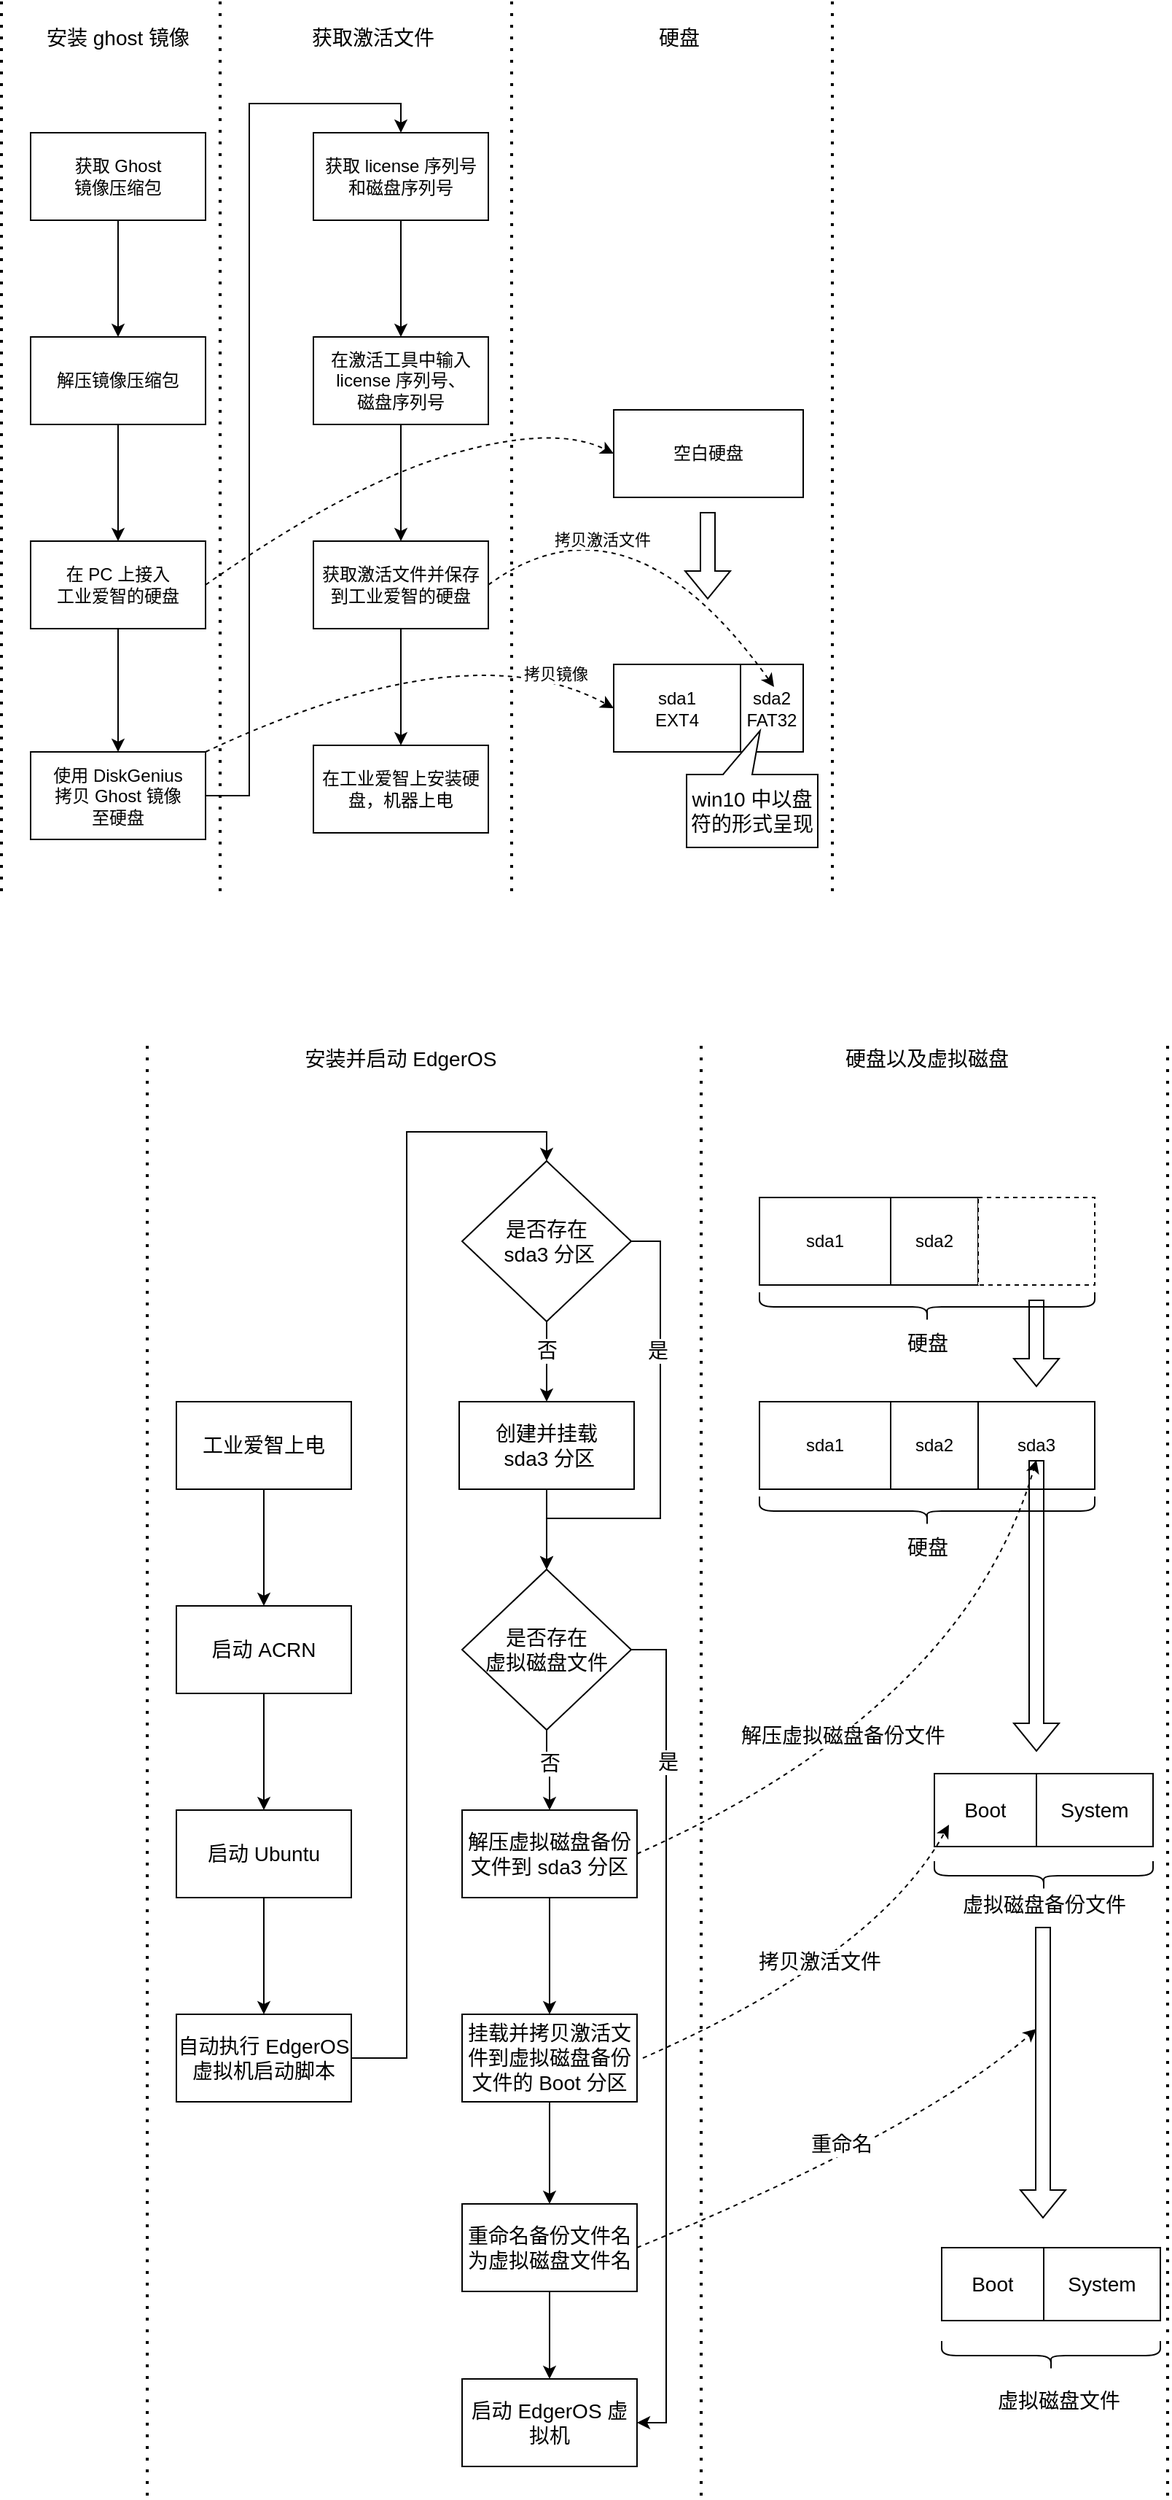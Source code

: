<mxfile version="20.2.3" type="github">
  <diagram id="IXh_A6Cch-o2Pdw9XIcJ" name="第 1 页">
    <mxGraphModel dx="1087" dy="705" grid="1" gridSize="10" guides="1" tooltips="1" connect="1" arrows="1" fold="1" page="1" pageScale="1" pageWidth="827" pageHeight="1169" math="0" shadow="0">
      <root>
        <mxCell id="0" />
        <mxCell id="1" parent="0" />
        <mxCell id="PTjTulGfdA1MYqJNyn4J-6" value="" style="edgeStyle=orthogonalEdgeStyle;rounded=0;orthogonalLoop=1;jettySize=auto;html=1;" edge="1" parent="1" source="PTjTulGfdA1MYqJNyn4J-1" target="PTjTulGfdA1MYqJNyn4J-5">
          <mxGeometry relative="1" as="geometry" />
        </mxCell>
        <mxCell id="PTjTulGfdA1MYqJNyn4J-1" value="获取 Ghost &lt;br&gt;镜像压缩包" style="rounded=0;whiteSpace=wrap;html=1;" vertex="1" parent="1">
          <mxGeometry x="100" y="100" width="120" height="60" as="geometry" />
        </mxCell>
        <mxCell id="PTjTulGfdA1MYqJNyn4J-8" value="" style="edgeStyle=orthogonalEdgeStyle;rounded=0;orthogonalLoop=1;jettySize=auto;html=1;" edge="1" parent="1" source="PTjTulGfdA1MYqJNyn4J-5" target="PTjTulGfdA1MYqJNyn4J-7">
          <mxGeometry relative="1" as="geometry" />
        </mxCell>
        <mxCell id="PTjTulGfdA1MYqJNyn4J-5" value="解压镜像压缩包" style="whiteSpace=wrap;html=1;rounded=0;" vertex="1" parent="1">
          <mxGeometry x="100" y="240" width="120" height="60" as="geometry" />
        </mxCell>
        <mxCell id="PTjTulGfdA1MYqJNyn4J-10" value="" style="edgeStyle=orthogonalEdgeStyle;rounded=0;orthogonalLoop=1;jettySize=auto;html=1;" edge="1" parent="1" source="PTjTulGfdA1MYqJNyn4J-7" target="PTjTulGfdA1MYqJNyn4J-9">
          <mxGeometry relative="1" as="geometry" />
        </mxCell>
        <mxCell id="PTjTulGfdA1MYqJNyn4J-7" value="在 PC 上接入&lt;br&gt;工业爱智的硬盘" style="whiteSpace=wrap;html=1;rounded=0;" vertex="1" parent="1">
          <mxGeometry x="100" y="380" width="120" height="60" as="geometry" />
        </mxCell>
        <mxCell id="PTjTulGfdA1MYqJNyn4J-12" value="" style="edgeStyle=orthogonalEdgeStyle;rounded=0;orthogonalLoop=1;jettySize=auto;html=1;" edge="1" parent="1" source="PTjTulGfdA1MYqJNyn4J-9" target="PTjTulGfdA1MYqJNyn4J-11">
          <mxGeometry relative="1" as="geometry">
            <Array as="points">
              <mxPoint x="250" y="555" />
              <mxPoint x="250" y="80" />
              <mxPoint x="354" y="80" />
            </Array>
          </mxGeometry>
        </mxCell>
        <mxCell id="PTjTulGfdA1MYqJNyn4J-9" value="使用 DiskGenius&lt;br&gt;拷贝 Ghost 镜像&lt;br&gt;至硬盘" style="whiteSpace=wrap;html=1;rounded=0;" vertex="1" parent="1">
          <mxGeometry x="100" y="524.5" width="120" height="60" as="geometry" />
        </mxCell>
        <mxCell id="PTjTulGfdA1MYqJNyn4J-14" value="" style="edgeStyle=orthogonalEdgeStyle;rounded=0;orthogonalLoop=1;jettySize=auto;html=1;" edge="1" parent="1" source="PTjTulGfdA1MYqJNyn4J-11" target="PTjTulGfdA1MYqJNyn4J-13">
          <mxGeometry relative="1" as="geometry" />
        </mxCell>
        <mxCell id="PTjTulGfdA1MYqJNyn4J-11" value="获取 license 序列号&lt;br&gt;和磁盘序列号" style="whiteSpace=wrap;html=1;rounded=0;" vertex="1" parent="1">
          <mxGeometry x="294" y="100" width="120" height="60" as="geometry" />
        </mxCell>
        <mxCell id="PTjTulGfdA1MYqJNyn4J-16" value="" style="edgeStyle=orthogonalEdgeStyle;rounded=0;orthogonalLoop=1;jettySize=auto;html=1;" edge="1" parent="1" source="PTjTulGfdA1MYqJNyn4J-13" target="PTjTulGfdA1MYqJNyn4J-15">
          <mxGeometry relative="1" as="geometry" />
        </mxCell>
        <mxCell id="PTjTulGfdA1MYqJNyn4J-13" value="在激活工具中输入&lt;br&gt;license 序列号、&lt;br&gt;磁盘序列号" style="whiteSpace=wrap;html=1;rounded=0;" vertex="1" parent="1">
          <mxGeometry x="294" y="240" width="120" height="60" as="geometry" />
        </mxCell>
        <mxCell id="PTjTulGfdA1MYqJNyn4J-18" value="" style="edgeStyle=orthogonalEdgeStyle;rounded=0;orthogonalLoop=1;jettySize=auto;html=1;" edge="1" parent="1" source="PTjTulGfdA1MYqJNyn4J-15" target="PTjTulGfdA1MYqJNyn4J-17">
          <mxGeometry relative="1" as="geometry" />
        </mxCell>
        <mxCell id="PTjTulGfdA1MYqJNyn4J-15" value="获取激活文件并保存到工业爱智的硬盘" style="whiteSpace=wrap;html=1;rounded=0;" vertex="1" parent="1">
          <mxGeometry x="294" y="380" width="120" height="60" as="geometry" />
        </mxCell>
        <mxCell id="PTjTulGfdA1MYqJNyn4J-17" value="在工业爱智上安装硬盘，机器上电" style="whiteSpace=wrap;html=1;rounded=0;" vertex="1" parent="1">
          <mxGeometry x="294" y="520" width="120" height="60" as="geometry" />
        </mxCell>
        <mxCell id="PTjTulGfdA1MYqJNyn4J-20" value="" style="shape=table;startSize=0;container=1;collapsible=0;childLayout=tableLayout;" vertex="1" parent="1">
          <mxGeometry x="500" y="464.5" width="130" height="60" as="geometry" />
        </mxCell>
        <mxCell id="PTjTulGfdA1MYqJNyn4J-21" value="" style="shape=tableRow;horizontal=0;startSize=0;swimlaneHead=0;swimlaneBody=0;top=0;left=0;bottom=0;right=0;collapsible=0;dropTarget=0;fillColor=none;points=[[0,0.5],[1,0.5]];portConstraint=eastwest;" vertex="1" parent="PTjTulGfdA1MYqJNyn4J-20">
          <mxGeometry width="130" height="60" as="geometry" />
        </mxCell>
        <mxCell id="PTjTulGfdA1MYqJNyn4J-22" value="sda1&lt;br&gt;EXT4" style="shape=partialRectangle;html=1;whiteSpace=wrap;connectable=0;overflow=hidden;fillColor=none;top=0;left=0;bottom=0;right=0;pointerEvents=1;" vertex="1" parent="PTjTulGfdA1MYqJNyn4J-21">
          <mxGeometry width="87" height="60" as="geometry">
            <mxRectangle width="87" height="60" as="alternateBounds" />
          </mxGeometry>
        </mxCell>
        <mxCell id="PTjTulGfdA1MYqJNyn4J-23" value="sda2&lt;br&gt;FAT32" style="shape=partialRectangle;html=1;whiteSpace=wrap;connectable=0;overflow=hidden;fillColor=none;top=0;left=0;bottom=0;right=0;pointerEvents=1;" vertex="1" parent="PTjTulGfdA1MYqJNyn4J-21">
          <mxGeometry x="87" width="43" height="60" as="geometry">
            <mxRectangle width="43" height="60" as="alternateBounds" />
          </mxGeometry>
        </mxCell>
        <mxCell id="PTjTulGfdA1MYqJNyn4J-32" value="" style="shape=table;startSize=0;container=1;collapsible=0;childLayout=tableLayout;" vertex="1" parent="1">
          <mxGeometry x="500" y="290" width="130" height="60" as="geometry" />
        </mxCell>
        <mxCell id="PTjTulGfdA1MYqJNyn4J-39" value="" style="shape=tableRow;horizontal=0;startSize=0;swimlaneHead=0;swimlaneBody=0;top=0;left=0;bottom=0;right=0;collapsible=0;dropTarget=0;fillColor=none;points=[[0,0.5],[1,0.5]];portConstraint=eastwest;" vertex="1" parent="PTjTulGfdA1MYqJNyn4J-32">
          <mxGeometry width="130" height="60" as="geometry" />
        </mxCell>
        <mxCell id="PTjTulGfdA1MYqJNyn4J-40" value="空白硬盘" style="shape=partialRectangle;html=1;whiteSpace=wrap;connectable=0;overflow=hidden;fillColor=none;top=0;left=0;bottom=0;right=0;pointerEvents=1;" vertex="1" parent="PTjTulGfdA1MYqJNyn4J-39">
          <mxGeometry width="130" height="60" as="geometry">
            <mxRectangle width="130" height="60" as="alternateBounds" />
          </mxGeometry>
        </mxCell>
        <mxCell id="PTjTulGfdA1MYqJNyn4J-45" style="edgeStyle=orthogonalEdgeStyle;rounded=0;orthogonalLoop=1;jettySize=auto;html=1;exitX=1;exitY=0.5;exitDx=0;exitDy=0;dashed=1;" edge="1" parent="PTjTulGfdA1MYqJNyn4J-32" source="PTjTulGfdA1MYqJNyn4J-39" target="PTjTulGfdA1MYqJNyn4J-39">
          <mxGeometry relative="1" as="geometry" />
        </mxCell>
        <mxCell id="PTjTulGfdA1MYqJNyn4J-38" value="" style="curved=1;endArrow=classic;html=1;rounded=0;dashed=1;exitX=1;exitY=0.5;exitDx=0;exitDy=0;entryX=0;entryY=0.5;entryDx=0;entryDy=0;" edge="1" parent="1" source="PTjTulGfdA1MYqJNyn4J-7" target="PTjTulGfdA1MYqJNyn4J-39">
          <mxGeometry width="50" height="50" relative="1" as="geometry">
            <mxPoint x="390" y="420" as="sourcePoint" />
            <mxPoint x="540" y="290" as="targetPoint" />
            <Array as="points">
              <mxPoint x="320" y="340" />
              <mxPoint x="460" y="300" />
            </Array>
          </mxGeometry>
        </mxCell>
        <mxCell id="PTjTulGfdA1MYqJNyn4J-41" value="" style="curved=1;endArrow=classic;html=1;rounded=0;dashed=1;exitX=1;exitY=0;exitDx=0;exitDy=0;entryX=0;entryY=0.5;entryDx=0;entryDy=0;" edge="1" parent="1" source="PTjTulGfdA1MYqJNyn4J-9" target="PTjTulGfdA1MYqJNyn4J-21">
          <mxGeometry width="50" height="50" relative="1" as="geometry">
            <mxPoint x="270" y="520" as="sourcePoint" />
            <mxPoint x="320" y="470" as="targetPoint" />
            <Array as="points">
              <mxPoint x="400" y="440" />
            </Array>
          </mxGeometry>
        </mxCell>
        <mxCell id="PTjTulGfdA1MYqJNyn4J-46" value="拷贝镜像" style="edgeLabel;html=1;align=center;verticalAlign=middle;resizable=0;points=[];" vertex="1" connectable="0" parent="PTjTulGfdA1MYqJNyn4J-41">
          <mxGeometry x="0.375" y="-2" relative="1" as="geometry">
            <mxPoint x="47" y="21" as="offset" />
          </mxGeometry>
        </mxCell>
        <mxCell id="PTjTulGfdA1MYqJNyn4J-43" value="" style="curved=1;endArrow=classic;html=1;rounded=0;dashed=1;exitX=1;exitY=0.5;exitDx=0;exitDy=0;" edge="1" parent="1" source="PTjTulGfdA1MYqJNyn4J-15">
          <mxGeometry width="50" height="50" relative="1" as="geometry">
            <mxPoint x="530" y="640" as="sourcePoint" />
            <mxPoint x="610" y="480" as="targetPoint" />
            <Array as="points">
              <mxPoint x="510" y="340" />
            </Array>
          </mxGeometry>
        </mxCell>
        <mxCell id="PTjTulGfdA1MYqJNyn4J-44" value="拷贝激活文件" style="edgeLabel;html=1;align=center;verticalAlign=middle;resizable=0;points=[];" vertex="1" connectable="0" parent="PTjTulGfdA1MYqJNyn4J-43">
          <mxGeometry x="-0.443" y="-21" relative="1" as="geometry">
            <mxPoint as="offset" />
          </mxGeometry>
        </mxCell>
        <mxCell id="PTjTulGfdA1MYqJNyn4J-47" value="" style="endArrow=none;dashed=1;html=1;dashPattern=1 3;strokeWidth=2;rounded=0;" edge="1" parent="1">
          <mxGeometry width="50" height="50" relative="1" as="geometry">
            <mxPoint x="80" y="620" as="sourcePoint" />
            <mxPoint x="80" y="10" as="targetPoint" />
          </mxGeometry>
        </mxCell>
        <mxCell id="PTjTulGfdA1MYqJNyn4J-48" value="" style="endArrow=none;dashed=1;html=1;dashPattern=1 3;strokeWidth=2;rounded=0;" edge="1" parent="1">
          <mxGeometry width="50" height="50" relative="1" as="geometry">
            <mxPoint x="230" y="620" as="sourcePoint" />
            <mxPoint x="230" y="10" as="targetPoint" />
          </mxGeometry>
        </mxCell>
        <mxCell id="PTjTulGfdA1MYqJNyn4J-49" value="" style="endArrow=none;dashed=1;html=1;dashPattern=1 3;strokeWidth=2;rounded=0;" edge="1" parent="1">
          <mxGeometry width="50" height="50" relative="1" as="geometry">
            <mxPoint x="430" y="620" as="sourcePoint" />
            <mxPoint x="430" y="10" as="targetPoint" />
          </mxGeometry>
        </mxCell>
        <mxCell id="PTjTulGfdA1MYqJNyn4J-50" value="" style="endArrow=none;dashed=1;html=1;dashPattern=1 3;strokeWidth=2;rounded=0;" edge="1" parent="1">
          <mxGeometry width="50" height="50" relative="1" as="geometry">
            <mxPoint x="650" y="620" as="sourcePoint" />
            <mxPoint x="650" y="10" as="targetPoint" />
          </mxGeometry>
        </mxCell>
        <mxCell id="PTjTulGfdA1MYqJNyn4J-51" value="&lt;font style=&quot;font-size: 14px;&quot;&gt;安装 ghost 镜像&lt;/font&gt;" style="text;html=1;strokeColor=none;fillColor=none;align=center;verticalAlign=middle;whiteSpace=wrap;rounded=0;" vertex="1" parent="1">
          <mxGeometry x="105" y="20" width="110" height="30" as="geometry" />
        </mxCell>
        <mxCell id="PTjTulGfdA1MYqJNyn4J-53" value="&lt;span style=&quot;font-size: 14px;&quot;&gt;获取激活文件&lt;/span&gt;" style="text;html=1;strokeColor=none;fillColor=none;align=center;verticalAlign=middle;whiteSpace=wrap;rounded=0;" vertex="1" parent="1">
          <mxGeometry x="280" y="20" width="110" height="30" as="geometry" />
        </mxCell>
        <mxCell id="PTjTulGfdA1MYqJNyn4J-54" value="&lt;span style=&quot;font-size: 14px;&quot;&gt;硬盘&lt;/span&gt;" style="text;html=1;strokeColor=none;fillColor=none;align=center;verticalAlign=middle;whiteSpace=wrap;rounded=0;" vertex="1" parent="1">
          <mxGeometry x="490" y="20" width="110" height="30" as="geometry" />
        </mxCell>
        <mxCell id="PTjTulGfdA1MYqJNyn4J-57" value="" style="edgeStyle=orthogonalEdgeStyle;rounded=0;orthogonalLoop=1;jettySize=auto;html=1;fontSize=14;" edge="1" parent="1" source="PTjTulGfdA1MYqJNyn4J-55" target="PTjTulGfdA1MYqJNyn4J-56">
          <mxGeometry relative="1" as="geometry" />
        </mxCell>
        <mxCell id="PTjTulGfdA1MYqJNyn4J-55" value="工业爱智上电" style="rounded=0;whiteSpace=wrap;html=1;fontSize=14;" vertex="1" parent="1">
          <mxGeometry x="200" y="970" width="120" height="60" as="geometry" />
        </mxCell>
        <mxCell id="PTjTulGfdA1MYqJNyn4J-59" value="" style="edgeStyle=orthogonalEdgeStyle;rounded=0;orthogonalLoop=1;jettySize=auto;html=1;fontSize=14;" edge="1" parent="1" source="PTjTulGfdA1MYqJNyn4J-56" target="PTjTulGfdA1MYqJNyn4J-58">
          <mxGeometry relative="1" as="geometry" />
        </mxCell>
        <mxCell id="PTjTulGfdA1MYqJNyn4J-56" value="启动 ACRN" style="whiteSpace=wrap;html=1;fontSize=14;rounded=0;" vertex="1" parent="1">
          <mxGeometry x="200" y="1110" width="120" height="60" as="geometry" />
        </mxCell>
        <mxCell id="PTjTulGfdA1MYqJNyn4J-61" value="" style="edgeStyle=orthogonalEdgeStyle;rounded=0;orthogonalLoop=1;jettySize=auto;html=1;fontSize=14;" edge="1" parent="1" source="PTjTulGfdA1MYqJNyn4J-58" target="PTjTulGfdA1MYqJNyn4J-60">
          <mxGeometry relative="1" as="geometry" />
        </mxCell>
        <mxCell id="PTjTulGfdA1MYqJNyn4J-58" value="启动 Ubuntu" style="whiteSpace=wrap;html=1;fontSize=14;rounded=0;" vertex="1" parent="1">
          <mxGeometry x="200" y="1250" width="120" height="60" as="geometry" />
        </mxCell>
        <mxCell id="PTjTulGfdA1MYqJNyn4J-87" style="edgeStyle=orthogonalEdgeStyle;rounded=0;orthogonalLoop=1;jettySize=auto;html=1;entryX=0.5;entryY=0;entryDx=0;entryDy=0;fontSize=14;" edge="1" parent="1" source="PTjTulGfdA1MYqJNyn4J-60" target="PTjTulGfdA1MYqJNyn4J-64">
          <mxGeometry relative="1" as="geometry" />
        </mxCell>
        <mxCell id="PTjTulGfdA1MYqJNyn4J-60" value="自动执行 EdgerOS 虚拟机启动脚本" style="whiteSpace=wrap;html=1;fontSize=14;rounded=0;" vertex="1" parent="1">
          <mxGeometry x="200" y="1390" width="120" height="60" as="geometry" />
        </mxCell>
        <mxCell id="PTjTulGfdA1MYqJNyn4J-67" value="" style="edgeStyle=orthogonalEdgeStyle;rounded=0;orthogonalLoop=1;jettySize=auto;html=1;fontSize=14;" edge="1" parent="1" source="PTjTulGfdA1MYqJNyn4J-64" target="PTjTulGfdA1MYqJNyn4J-66">
          <mxGeometry relative="1" as="geometry" />
        </mxCell>
        <mxCell id="PTjTulGfdA1MYqJNyn4J-68" value="否" style="edgeLabel;html=1;align=center;verticalAlign=middle;resizable=0;points=[];fontSize=14;" vertex="1" connectable="0" parent="PTjTulGfdA1MYqJNyn4J-67">
          <mxGeometry x="-0.3" relative="1" as="geometry">
            <mxPoint as="offset" />
          </mxGeometry>
        </mxCell>
        <mxCell id="PTjTulGfdA1MYqJNyn4J-88" style="edgeStyle=orthogonalEdgeStyle;rounded=0;orthogonalLoop=1;jettySize=auto;html=1;exitX=1;exitY=0.5;exitDx=0;exitDy=0;fontSize=14;entryX=0.5;entryY=0;entryDx=0;entryDy=0;" edge="1" parent="1" source="PTjTulGfdA1MYqJNyn4J-64" target="PTjTulGfdA1MYqJNyn4J-72">
          <mxGeometry relative="1" as="geometry">
            <mxPoint x="454" y="1080" as="targetPoint" />
            <Array as="points">
              <mxPoint x="532" y="860" />
              <mxPoint x="532" y="1050" />
              <mxPoint x="454" y="1050" />
            </Array>
          </mxGeometry>
        </mxCell>
        <mxCell id="PTjTulGfdA1MYqJNyn4J-89" value="是" style="edgeLabel;html=1;align=center;verticalAlign=middle;resizable=0;points=[];fontSize=14;" vertex="1" connectable="0" parent="PTjTulGfdA1MYqJNyn4J-88">
          <mxGeometry x="-0.388" y="2" relative="1" as="geometry">
            <mxPoint x="-4" y="-4" as="offset" />
          </mxGeometry>
        </mxCell>
        <mxCell id="PTjTulGfdA1MYqJNyn4J-64" value="是否存在&lt;br&gt;&amp;nbsp;sda3 分区" style="rhombus;whiteSpace=wrap;html=1;fontSize=14;rounded=0;" vertex="1" parent="1">
          <mxGeometry x="396" y="805" width="116" height="110" as="geometry" />
        </mxCell>
        <mxCell id="PTjTulGfdA1MYqJNyn4J-91" style="edgeStyle=orthogonalEdgeStyle;rounded=0;orthogonalLoop=1;jettySize=auto;html=1;exitX=0.5;exitY=1;exitDx=0;exitDy=0;entryX=0.5;entryY=0;entryDx=0;entryDy=0;fontSize=14;" edge="1" parent="1" source="PTjTulGfdA1MYqJNyn4J-66" target="PTjTulGfdA1MYqJNyn4J-72">
          <mxGeometry relative="1" as="geometry" />
        </mxCell>
        <mxCell id="PTjTulGfdA1MYqJNyn4J-66" value="创建并挂载&lt;br&gt;&amp;nbsp;sda3 分区" style="whiteSpace=wrap;html=1;fontSize=14;rounded=0;" vertex="1" parent="1">
          <mxGeometry x="394" y="970" width="120" height="60" as="geometry" />
        </mxCell>
        <mxCell id="PTjTulGfdA1MYqJNyn4J-75" value="" style="edgeStyle=orthogonalEdgeStyle;rounded=0;orthogonalLoop=1;jettySize=auto;html=1;fontSize=14;" edge="1" parent="1" source="PTjTulGfdA1MYqJNyn4J-72" target="PTjTulGfdA1MYqJNyn4J-74">
          <mxGeometry relative="1" as="geometry" />
        </mxCell>
        <mxCell id="PTjTulGfdA1MYqJNyn4J-76" value="否" style="edgeLabel;html=1;align=center;verticalAlign=middle;resizable=0;points=[];fontSize=14;" vertex="1" connectable="0" parent="PTjTulGfdA1MYqJNyn4J-75">
          <mxGeometry x="-0.219" y="2" relative="1" as="geometry">
            <mxPoint as="offset" />
          </mxGeometry>
        </mxCell>
        <mxCell id="PTjTulGfdA1MYqJNyn4J-93" style="edgeStyle=orthogonalEdgeStyle;rounded=0;orthogonalLoop=1;jettySize=auto;html=1;exitX=1;exitY=0.5;exitDx=0;exitDy=0;entryX=1;entryY=0.5;entryDx=0;entryDy=0;fontSize=14;" edge="1" parent="1" source="PTjTulGfdA1MYqJNyn4J-72" target="PTjTulGfdA1MYqJNyn4J-81">
          <mxGeometry relative="1" as="geometry" />
        </mxCell>
        <mxCell id="PTjTulGfdA1MYqJNyn4J-94" value="是" style="edgeLabel;html=1;align=center;verticalAlign=middle;resizable=0;points=[];fontSize=14;" vertex="1" connectable="0" parent="PTjTulGfdA1MYqJNyn4J-93">
          <mxGeometry x="-0.149" y="1" relative="1" as="geometry">
            <mxPoint y="-143" as="offset" />
          </mxGeometry>
        </mxCell>
        <mxCell id="PTjTulGfdA1MYqJNyn4J-72" value="是否存在&lt;br&gt;虚拟磁盘文件" style="rhombus;whiteSpace=wrap;html=1;fontSize=14;rounded=0;" vertex="1" parent="1">
          <mxGeometry x="396" y="1085" width="116" height="110" as="geometry" />
        </mxCell>
        <mxCell id="PTjTulGfdA1MYqJNyn4J-131" value="" style="edgeStyle=orthogonalEdgeStyle;rounded=0;orthogonalLoop=1;jettySize=auto;html=1;fontSize=14;" edge="1" parent="1" source="PTjTulGfdA1MYqJNyn4J-74" target="PTjTulGfdA1MYqJNyn4J-130">
          <mxGeometry relative="1" as="geometry" />
        </mxCell>
        <mxCell id="PTjTulGfdA1MYqJNyn4J-74" value="解压虚拟磁盘备份文件到 sda3 分区" style="whiteSpace=wrap;html=1;fontSize=14;rounded=0;" vertex="1" parent="1">
          <mxGeometry x="396" y="1250" width="120" height="60" as="geometry" />
        </mxCell>
        <mxCell id="PTjTulGfdA1MYqJNyn4J-92" style="edgeStyle=orthogonalEdgeStyle;rounded=0;orthogonalLoop=1;jettySize=auto;html=1;exitX=0.5;exitY=1;exitDx=0;exitDy=0;entryX=0.5;entryY=0;entryDx=0;entryDy=0;fontSize=14;" edge="1" parent="1" source="PTjTulGfdA1MYqJNyn4J-79" target="PTjTulGfdA1MYqJNyn4J-81">
          <mxGeometry relative="1" as="geometry" />
        </mxCell>
        <mxCell id="PTjTulGfdA1MYqJNyn4J-79" value="重命名备份文件名为虚拟磁盘文件名" style="whiteSpace=wrap;html=1;fontSize=14;rounded=0;" vertex="1" parent="1">
          <mxGeometry x="396" y="1520" width="120" height="60" as="geometry" />
        </mxCell>
        <mxCell id="PTjTulGfdA1MYqJNyn4J-81" value="启动 EdgerOS 虚拟机" style="whiteSpace=wrap;html=1;fontSize=14;rounded=0;" vertex="1" parent="1">
          <mxGeometry x="396" y="1640" width="120" height="60" as="geometry" />
        </mxCell>
        <mxCell id="PTjTulGfdA1MYqJNyn4J-99" value="" style="shape=table;startSize=0;container=1;collapsible=0;childLayout=tableLayout;" vertex="1" parent="1">
          <mxGeometry x="600" y="830" width="150" height="60" as="geometry" />
        </mxCell>
        <mxCell id="PTjTulGfdA1MYqJNyn4J-100" value="" style="shape=tableRow;horizontal=0;startSize=0;swimlaneHead=0;swimlaneBody=0;top=0;left=0;bottom=0;right=0;collapsible=0;dropTarget=0;fillColor=none;points=[[0,0.5],[1,0.5]];portConstraint=eastwest;" vertex="1" parent="PTjTulGfdA1MYqJNyn4J-99">
          <mxGeometry width="150" height="60" as="geometry" />
        </mxCell>
        <mxCell id="PTjTulGfdA1MYqJNyn4J-101" value="sda1" style="shape=partialRectangle;html=1;whiteSpace=wrap;connectable=0;overflow=hidden;fillColor=none;top=0;left=0;bottom=0;right=0;pointerEvents=1;" vertex="1" parent="PTjTulGfdA1MYqJNyn4J-100">
          <mxGeometry width="90" height="60" as="geometry">
            <mxRectangle width="90" height="60" as="alternateBounds" />
          </mxGeometry>
        </mxCell>
        <mxCell id="PTjTulGfdA1MYqJNyn4J-102" value="sda2" style="shape=partialRectangle;html=1;whiteSpace=wrap;connectable=0;overflow=hidden;fillColor=none;top=0;left=0;bottom=0;right=0;pointerEvents=1;" vertex="1" parent="PTjTulGfdA1MYqJNyn4J-100">
          <mxGeometry x="90" width="60" height="60" as="geometry">
            <mxRectangle width="60" height="60" as="alternateBounds" />
          </mxGeometry>
        </mxCell>
        <mxCell id="PTjTulGfdA1MYqJNyn4J-103" value="" style="shape=table;startSize=0;container=1;collapsible=0;childLayout=tableLayout;" vertex="1" parent="1">
          <mxGeometry x="600" y="970" width="230" height="60" as="geometry" />
        </mxCell>
        <mxCell id="PTjTulGfdA1MYqJNyn4J-104" value="" style="shape=tableRow;horizontal=0;startSize=0;swimlaneHead=0;swimlaneBody=0;top=0;left=0;bottom=0;right=0;collapsible=0;dropTarget=0;fillColor=none;points=[[0,0.5],[1,0.5]];portConstraint=eastwest;" vertex="1" parent="PTjTulGfdA1MYqJNyn4J-103">
          <mxGeometry width="230" height="60" as="geometry" />
        </mxCell>
        <mxCell id="PTjTulGfdA1MYqJNyn4J-105" value="sda1" style="shape=partialRectangle;html=1;whiteSpace=wrap;connectable=0;overflow=hidden;fillColor=none;top=0;left=0;bottom=0;right=0;pointerEvents=1;" vertex="1" parent="PTjTulGfdA1MYqJNyn4J-104">
          <mxGeometry width="90" height="60" as="geometry">
            <mxRectangle width="90" height="60" as="alternateBounds" />
          </mxGeometry>
        </mxCell>
        <mxCell id="PTjTulGfdA1MYqJNyn4J-106" value="sda2" style="shape=partialRectangle;html=1;whiteSpace=wrap;connectable=0;overflow=hidden;fillColor=none;top=0;left=0;bottom=0;right=0;pointerEvents=1;" vertex="1" parent="PTjTulGfdA1MYqJNyn4J-104">
          <mxGeometry x="90" width="60" height="60" as="geometry">
            <mxRectangle width="60" height="60" as="alternateBounds" />
          </mxGeometry>
        </mxCell>
        <mxCell id="PTjTulGfdA1MYqJNyn4J-108" value="sda3" style="shape=partialRectangle;html=1;whiteSpace=wrap;connectable=0;overflow=hidden;fillColor=none;top=0;left=0;bottom=0;right=0;pointerEvents=1;" vertex="1" parent="PTjTulGfdA1MYqJNyn4J-104">
          <mxGeometry x="150" width="80" height="60" as="geometry">
            <mxRectangle width="80" height="60" as="alternateBounds" />
          </mxGeometry>
        </mxCell>
        <mxCell id="PTjTulGfdA1MYqJNyn4J-118" value="" style="shape=flexArrow;endArrow=classic;html=1;rounded=0;fontSize=14;" edge="1" parent="1">
          <mxGeometry width="50" height="50" relative="1" as="geometry">
            <mxPoint x="790" y="900" as="sourcePoint" />
            <mxPoint x="790" y="960" as="targetPoint" />
          </mxGeometry>
        </mxCell>
        <mxCell id="PTjTulGfdA1MYqJNyn4J-127" value="" style="curved=1;endArrow=classic;html=1;rounded=0;dashed=1;fontSize=14;exitX=1;exitY=0.5;exitDx=0;exitDy=0;" edge="1" parent="1" source="PTjTulGfdA1MYqJNyn4J-74">
          <mxGeometry width="50" height="50" relative="1" as="geometry">
            <mxPoint x="650" y="1250" as="sourcePoint" />
            <mxPoint x="790" y="1010" as="targetPoint" />
            <Array as="points">
              <mxPoint x="740" y="1180" />
            </Array>
          </mxGeometry>
        </mxCell>
        <mxCell id="PTjTulGfdA1MYqJNyn4J-143" value="解压虚拟磁盘备份文件" style="edgeLabel;html=1;align=center;verticalAlign=middle;resizable=0;points=[];fontSize=14;" vertex="1" connectable="0" parent="PTjTulGfdA1MYqJNyn4J-127">
          <mxGeometry x="-0.232" y="17" relative="1" as="geometry">
            <mxPoint as="offset" />
          </mxGeometry>
        </mxCell>
        <mxCell id="PTjTulGfdA1MYqJNyn4J-132" style="edgeStyle=orthogonalEdgeStyle;rounded=0;orthogonalLoop=1;jettySize=auto;html=1;entryX=0.5;entryY=0;entryDx=0;entryDy=0;fontSize=14;" edge="1" parent="1" source="PTjTulGfdA1MYqJNyn4J-130" target="PTjTulGfdA1MYqJNyn4J-79">
          <mxGeometry relative="1" as="geometry" />
        </mxCell>
        <mxCell id="PTjTulGfdA1MYqJNyn4J-130" value="挂载并拷贝激活文件到虚拟磁盘备份文件的 Boot 分区" style="whiteSpace=wrap;html=1;fontSize=14;rounded=0;" vertex="1" parent="1">
          <mxGeometry x="396" y="1390" width="120" height="60" as="geometry" />
        </mxCell>
        <mxCell id="PTjTulGfdA1MYqJNyn4J-136" value="" style="shape=flexArrow;endArrow=classic;html=1;rounded=0;fontSize=14;" edge="1" parent="1">
          <mxGeometry width="50" height="50" relative="1" as="geometry">
            <mxPoint x="790" y="1010" as="sourcePoint" />
            <mxPoint x="790" y="1210" as="targetPoint" />
          </mxGeometry>
        </mxCell>
        <mxCell id="PTjTulGfdA1MYqJNyn4J-137" value="" style="shape=table;startSize=0;container=1;collapsible=0;childLayout=tableLayout;fontSize=14;" vertex="1" parent="1">
          <mxGeometry x="720" y="1225" width="150" height="50" as="geometry" />
        </mxCell>
        <mxCell id="PTjTulGfdA1MYqJNyn4J-138" value="" style="shape=tableRow;horizontal=0;startSize=0;swimlaneHead=0;swimlaneBody=0;top=0;left=0;bottom=0;right=0;collapsible=0;dropTarget=0;fillColor=none;points=[[0,0.5],[1,0.5]];portConstraint=eastwest;fontSize=14;" vertex="1" parent="PTjTulGfdA1MYqJNyn4J-137">
          <mxGeometry width="150" height="50" as="geometry" />
        </mxCell>
        <mxCell id="PTjTulGfdA1MYqJNyn4J-139" value="Boot" style="shape=partialRectangle;html=1;whiteSpace=wrap;connectable=0;overflow=hidden;fillColor=none;top=0;left=0;bottom=0;right=0;pointerEvents=1;fontSize=14;" vertex="1" parent="PTjTulGfdA1MYqJNyn4J-138">
          <mxGeometry width="70" height="50" as="geometry">
            <mxRectangle width="70" height="50" as="alternateBounds" />
          </mxGeometry>
        </mxCell>
        <mxCell id="PTjTulGfdA1MYqJNyn4J-140" value="System" style="shape=partialRectangle;html=1;whiteSpace=wrap;connectable=0;overflow=hidden;fillColor=none;top=0;left=0;bottom=0;right=0;pointerEvents=1;fontSize=14;" vertex="1" parent="PTjTulGfdA1MYqJNyn4J-138">
          <mxGeometry x="70" width="80" height="50" as="geometry">
            <mxRectangle width="80" height="50" as="alternateBounds" />
          </mxGeometry>
        </mxCell>
        <mxCell id="PTjTulGfdA1MYqJNyn4J-141" value="" style="shape=curlyBracket;whiteSpace=wrap;html=1;rounded=1;fontSize=14;rotation=-90;" vertex="1" parent="1">
          <mxGeometry x="785" y="1220" width="20" height="150" as="geometry" />
        </mxCell>
        <mxCell id="PTjTulGfdA1MYqJNyn4J-142" value="虚拟磁盘备份文件" style="text;html=1;align=center;verticalAlign=middle;resizable=0;points=[];autosize=1;strokeColor=none;fillColor=none;fontSize=14;" vertex="1" parent="1">
          <mxGeometry x="725" y="1300" width="140" height="30" as="geometry" />
        </mxCell>
        <mxCell id="PTjTulGfdA1MYqJNyn4J-144" value="" style="curved=1;endArrow=classic;html=1;rounded=0;fontSize=14;dashed=1;" edge="1" parent="1">
          <mxGeometry width="50" height="50" relative="1" as="geometry">
            <mxPoint x="520" y="1420" as="sourcePoint" />
            <mxPoint x="730" y="1260" as="targetPoint" />
            <Array as="points">
              <mxPoint x="680" y="1350" />
            </Array>
          </mxGeometry>
        </mxCell>
        <mxCell id="PTjTulGfdA1MYqJNyn4J-145" value="拷贝激活文件" style="edgeLabel;html=1;align=center;verticalAlign=middle;resizable=0;points=[];fontSize=14;" vertex="1" connectable="0" parent="PTjTulGfdA1MYqJNyn4J-144">
          <mxGeometry x="-0.011" y="12" relative="1" as="geometry">
            <mxPoint as="offset" />
          </mxGeometry>
        </mxCell>
        <mxCell id="PTjTulGfdA1MYqJNyn4J-146" value="" style="shape=table;startSize=0;container=1;collapsible=0;childLayout=tableLayout;fontSize=14;" vertex="1" parent="1">
          <mxGeometry x="725" y="1550" width="150" height="50" as="geometry" />
        </mxCell>
        <mxCell id="PTjTulGfdA1MYqJNyn4J-147" value="" style="shape=tableRow;horizontal=0;startSize=0;swimlaneHead=0;swimlaneBody=0;top=0;left=0;bottom=0;right=0;collapsible=0;dropTarget=0;fillColor=none;points=[[0,0.5],[1,0.5]];portConstraint=eastwest;fontSize=14;" vertex="1" parent="PTjTulGfdA1MYqJNyn4J-146">
          <mxGeometry width="150" height="50" as="geometry" />
        </mxCell>
        <mxCell id="PTjTulGfdA1MYqJNyn4J-148" value="Boot" style="shape=partialRectangle;html=1;whiteSpace=wrap;connectable=0;overflow=hidden;fillColor=none;top=0;left=0;bottom=0;right=0;pointerEvents=1;fontSize=14;" vertex="1" parent="PTjTulGfdA1MYqJNyn4J-147">
          <mxGeometry width="70" height="50" as="geometry">
            <mxRectangle width="70" height="50" as="alternateBounds" />
          </mxGeometry>
        </mxCell>
        <mxCell id="PTjTulGfdA1MYqJNyn4J-149" value="System" style="shape=partialRectangle;html=1;whiteSpace=wrap;connectable=0;overflow=hidden;fillColor=none;top=0;left=0;bottom=0;right=0;pointerEvents=1;fontSize=14;" vertex="1" parent="PTjTulGfdA1MYqJNyn4J-147">
          <mxGeometry x="70" width="80" height="50" as="geometry">
            <mxRectangle width="80" height="50" as="alternateBounds" />
          </mxGeometry>
        </mxCell>
        <mxCell id="PTjTulGfdA1MYqJNyn4J-150" value="" style="shape=flexArrow;endArrow=classic;html=1;rounded=0;fontSize=14;" edge="1" parent="1">
          <mxGeometry width="50" height="50" relative="1" as="geometry">
            <mxPoint x="794.5" y="1330" as="sourcePoint" />
            <mxPoint x="794.5" y="1530" as="targetPoint" />
          </mxGeometry>
        </mxCell>
        <mxCell id="PTjTulGfdA1MYqJNyn4J-151" value="" style="shape=curlyBracket;whiteSpace=wrap;html=1;rounded=1;fontSize=14;rotation=-90;" vertex="1" parent="1">
          <mxGeometry x="790" y="1549" width="20" height="150" as="geometry" />
        </mxCell>
        <mxCell id="PTjTulGfdA1MYqJNyn4J-152" value="虚拟磁盘文件" style="text;html=1;align=center;verticalAlign=middle;resizable=0;points=[];autosize=1;strokeColor=none;fillColor=none;fontSize=14;" vertex="1" parent="1">
          <mxGeometry x="750" y="1640" width="110" height="30" as="geometry" />
        </mxCell>
        <mxCell id="PTjTulGfdA1MYqJNyn4J-153" value="" style="curved=1;endArrow=classic;html=1;rounded=0;fontSize=14;dashed=1;exitX=1;exitY=0.5;exitDx=0;exitDy=0;" edge="1" parent="1" source="PTjTulGfdA1MYqJNyn4J-79">
          <mxGeometry width="50" height="50" relative="1" as="geometry">
            <mxPoint x="550" y="1540" as="sourcePoint" />
            <mxPoint x="790" y="1400" as="targetPoint" />
            <Array as="points">
              <mxPoint x="710" y="1470" />
            </Array>
          </mxGeometry>
        </mxCell>
        <mxCell id="PTjTulGfdA1MYqJNyn4J-154" value="重命名" style="edgeLabel;html=1;align=center;verticalAlign=middle;resizable=0;points=[];fontSize=14;" vertex="1" connectable="0" parent="PTjTulGfdA1MYqJNyn4J-153">
          <mxGeometry x="-0.011" y="12" relative="1" as="geometry">
            <mxPoint as="offset" />
          </mxGeometry>
        </mxCell>
        <mxCell id="PTjTulGfdA1MYqJNyn4J-158" value="" style="rounded=0;whiteSpace=wrap;html=1;fontSize=14;dashed=1;" vertex="1" parent="1">
          <mxGeometry x="750" y="830" width="80" height="60" as="geometry" />
        </mxCell>
        <mxCell id="PTjTulGfdA1MYqJNyn4J-159" value="" style="endArrow=none;dashed=1;html=1;dashPattern=1 3;strokeWidth=2;rounded=0;" edge="1" parent="1">
          <mxGeometry width="50" height="50" relative="1" as="geometry">
            <mxPoint x="180" y="1720" as="sourcePoint" />
            <mxPoint x="180" y="720" as="targetPoint" />
          </mxGeometry>
        </mxCell>
        <mxCell id="PTjTulGfdA1MYqJNyn4J-160" value="" style="endArrow=none;dashed=1;html=1;dashPattern=1 3;strokeWidth=2;rounded=0;" edge="1" parent="1">
          <mxGeometry width="50" height="50" relative="1" as="geometry">
            <mxPoint x="560" y="1720" as="sourcePoint" />
            <mxPoint x="560" y="720" as="targetPoint" />
          </mxGeometry>
        </mxCell>
        <mxCell id="PTjTulGfdA1MYqJNyn4J-161" value="" style="endArrow=none;dashed=1;html=1;dashPattern=1 3;strokeWidth=2;rounded=0;" edge="1" parent="1">
          <mxGeometry width="50" height="50" relative="1" as="geometry">
            <mxPoint x="880" y="1720" as="sourcePoint" />
            <mxPoint x="880" y="720" as="targetPoint" />
          </mxGeometry>
        </mxCell>
        <mxCell id="PTjTulGfdA1MYqJNyn4J-162" value="&lt;font style=&quot;font-size: 14px;&quot;&gt;安装并启动 EdgerOS&lt;/font&gt;" style="text;html=1;strokeColor=none;fillColor=none;align=center;verticalAlign=middle;whiteSpace=wrap;rounded=0;" vertex="1" parent="1">
          <mxGeometry x="266" y="720" width="176" height="30" as="geometry" />
        </mxCell>
        <mxCell id="PTjTulGfdA1MYqJNyn4J-163" value="&lt;span style=&quot;font-size: 14px;&quot;&gt;硬盘以及虚拟磁盘&lt;/span&gt;" style="text;html=1;strokeColor=none;fillColor=none;align=center;verticalAlign=middle;whiteSpace=wrap;rounded=0;" vertex="1" parent="1">
          <mxGeometry x="627" y="720" width="176" height="30" as="geometry" />
        </mxCell>
        <mxCell id="PTjTulGfdA1MYqJNyn4J-166" value="" style="shape=flexArrow;endArrow=classic;html=1;rounded=0;fontSize=14;" edge="1" parent="1">
          <mxGeometry width="50" height="50" relative="1" as="geometry">
            <mxPoint x="564.5" y="360" as="sourcePoint" />
            <mxPoint x="564.5" y="420" as="targetPoint" />
          </mxGeometry>
        </mxCell>
        <mxCell id="PTjTulGfdA1MYqJNyn4J-167" value="" style="shape=curlyBracket;whiteSpace=wrap;html=1;rounded=1;fontSize=14;rotation=-90;" vertex="1" parent="1">
          <mxGeometry x="705" y="790" width="20" height="230" as="geometry" />
        </mxCell>
        <mxCell id="PTjTulGfdA1MYqJNyn4J-168" value="硬盘" style="text;html=1;align=center;verticalAlign=middle;resizable=0;points=[];autosize=1;strokeColor=none;fillColor=none;fontSize=14;" vertex="1" parent="1">
          <mxGeometry x="690" y="915" width="50" height="30" as="geometry" />
        </mxCell>
        <mxCell id="PTjTulGfdA1MYqJNyn4J-169" value="" style="shape=curlyBracket;whiteSpace=wrap;html=1;rounded=1;fontSize=14;rotation=-90;" vertex="1" parent="1">
          <mxGeometry x="705" y="930" width="20" height="230" as="geometry" />
        </mxCell>
        <mxCell id="PTjTulGfdA1MYqJNyn4J-170" value="硬盘" style="text;html=1;align=center;verticalAlign=middle;resizable=0;points=[];autosize=1;strokeColor=none;fillColor=none;fontSize=14;" vertex="1" parent="1">
          <mxGeometry x="690" y="1055" width="50" height="30" as="geometry" />
        </mxCell>
        <mxCell id="PTjTulGfdA1MYqJNyn4J-171" value="win10 中以盘符的形式呈现" style="shape=callout;whiteSpace=wrap;html=1;perimeter=calloutPerimeter;fontSize=14;direction=west;position2=0.44;" vertex="1" parent="1">
          <mxGeometry x="550" y="510" width="90" height="80" as="geometry" />
        </mxCell>
      </root>
    </mxGraphModel>
  </diagram>
</mxfile>
